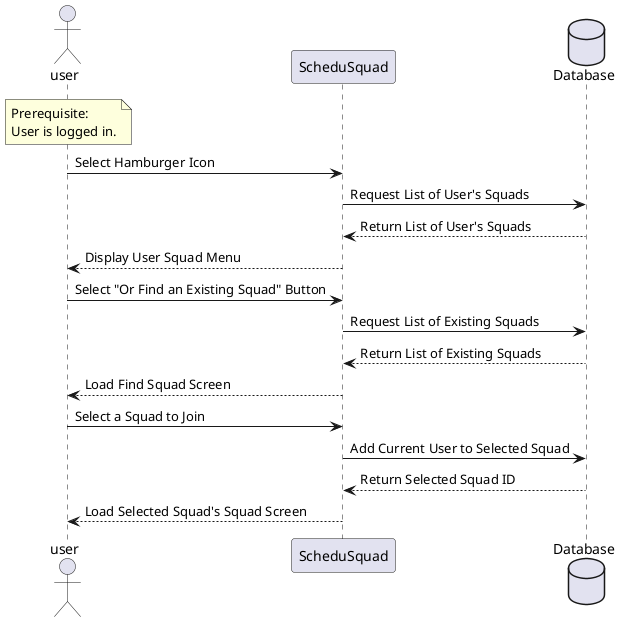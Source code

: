 @startuml Find Squad
actor user
participant ScheduSquad as app
database Database as db

note over user
Prerequisite:
User is logged in.
end note

user -> app : Select Hamburger Icon
app -> db : Request List of User's Squads
db --> app : Return List of User's Squads
app --> user : Display User Squad Menu
user -> app : Select "Or Find an Existing Squad" Button
app -> db : Request List of Existing Squads
db --> app : Return List of Existing Squads
app --> user : Load Find Squad Screen

user -> app : Select a Squad to Join
app -> db : Add Current User to Selected Squad
db --> app : Return Selected Squad ID
app --> user : Load Selected Squad's Squad Screen

@enduml
